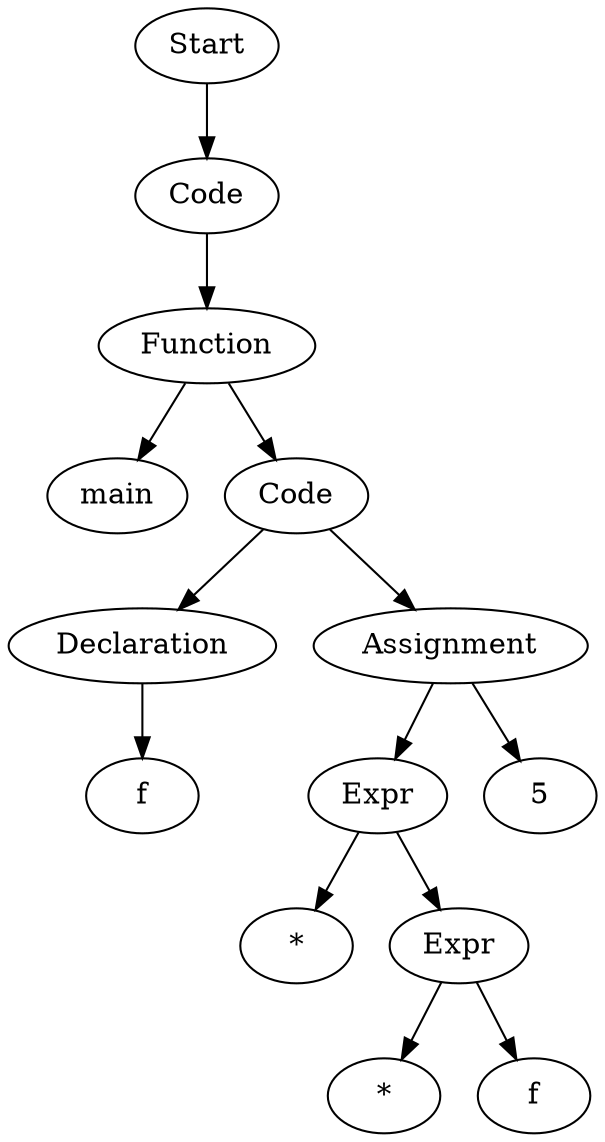 digraph AST {
  "138736406494080" [label="Start"];
  "138736406494080" -> "138736406492592";
  "138736406492592" [label="Code"];
  "138736406492592" -> "138736406492784";
  "138736406492784" [label="Function"];
  "138736406492784" -> "138736406490960";
  "138736406492784" -> "138736406493840";
  "138736406490960" [label="main"];
  "138736406493840" [label="Code"];
  "138736406493840" -> "138736406491584";
  "138736406493840" -> "138736406493072";
  "138736406491584" [label="Declaration"];
  "138736406491584" -> "138736406493024";
  "138736406493024" [label="f"];
  "138736406493072" [label="Assignment"];
  "138736406493072" -> "138736406492256";
  "138736406493072" -> "138736406492976";
  "138736406492256" [label="Expr"];
  "138736406492256" -> "138736406492304";
  "138736406492256" -> "138736406490288";
  "138736406492304" [label="*"];
  "138736406490288" [label="Expr"];
  "138736406490288" -> "138736406490816";
  "138736406490288" -> "138736406492016";
  "138736406490816" [label="*"];
  "138736406492016" [label="f"];
  "138736406492976" [label="5"];
}
